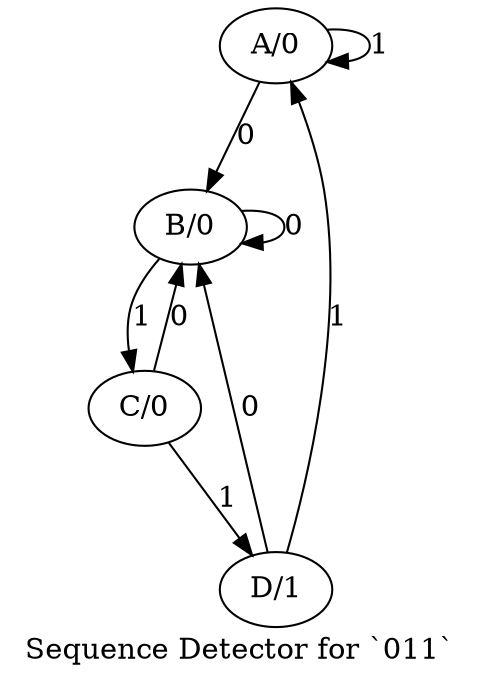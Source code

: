 digraph "" {
	graph [label="Sequence Detector for `011`"];
	"A/0" -> "A/0" [key=0,
	label=1];
"A/0" -> "B/0" [key=0,
label=0];
"B/0" -> "B/0" [key=0,
label=0];
"B/0" -> "C/0" [key=0,
label=1];
"C/0" -> "B/0" [key=0,
label=0];
"C/0" -> "D/1" [key=0,
label=1];
"D/1" -> "A/0" [key=0,
label=1];
"D/1" -> "B/0" [key=0,
label=0];
}

